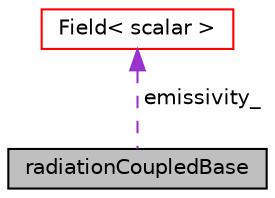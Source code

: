 digraph "radiationCoupledBase"
{
  bgcolor="transparent";
  edge [fontname="Helvetica",fontsize="10",labelfontname="Helvetica",labelfontsize="10"];
  node [fontname="Helvetica",fontsize="10",shape=record];
  Node6 [label="radiationCoupledBase",height=0.2,width=0.4,color="black", fillcolor="grey75", style="filled", fontcolor="black"];
  Node7 -> Node6 [dir="back",color="darkorchid3",fontsize="10",style="dashed",label=" emissivity_" ,fontname="Helvetica"];
  Node7 [label="Field\< scalar \>",height=0.2,width=0.4,color="red",URL="$a27573.html"];
}
